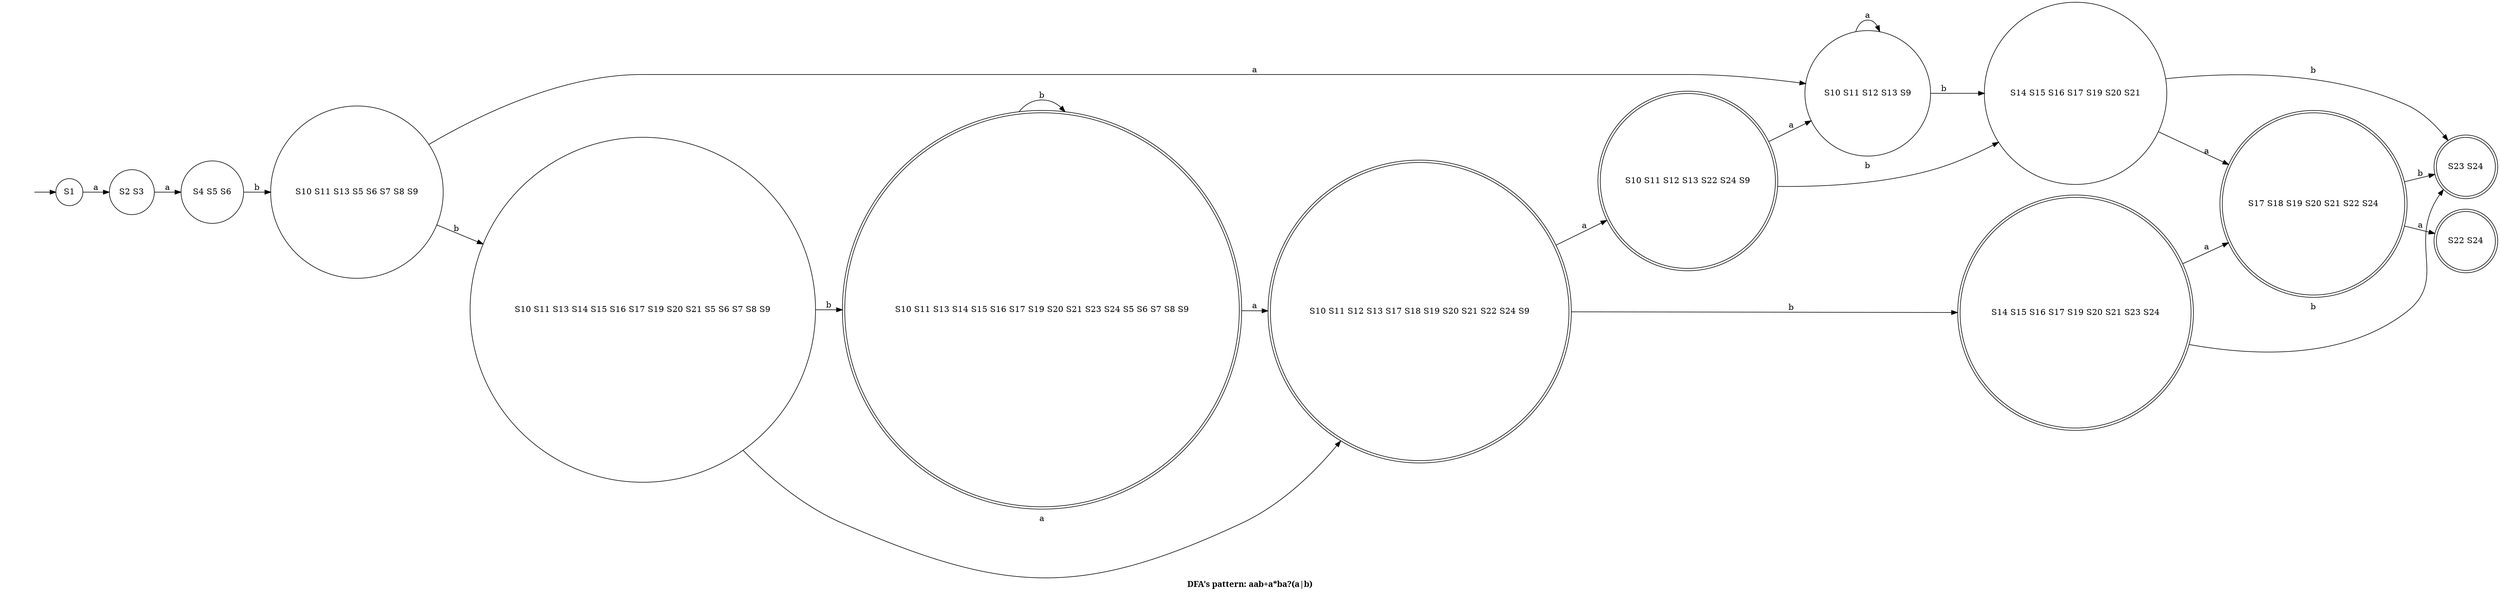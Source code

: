 digraph DFA {
	"" [shape=none]
	"" -> S1
	S1 [shape=circle]
	S1 -> "S2 S3" [label=a]
	"S2 S3" [shape=circle]
	"S2 S3" -> "S4 S5 S6" [label=a]
	"S4 S5 S6" [shape=circle]
	"S4 S5 S6" -> "S10 S11 S13 S5 S6 S7 S8 S9" [label=b]
	"S10 S11 S13 S5 S6 S7 S8 S9" [shape=circle]
	"S10 S11 S13 S5 S6 S7 S8 S9" -> "S10 S11 S12 S13 S9" [label=a]
	"S10 S11 S13 S5 S6 S7 S8 S9" -> "S10 S11 S13 S14 S15 S16 S17 S19 S20 S21 S5 S6 S7 S8 S9" [label=b]
	"S10 S11 S12 S13 S9" [shape=circle]
	"S10 S11 S12 S13 S9" -> "S10 S11 S12 S13 S9" [label=a]
	"S10 S11 S12 S13 S9" -> "S14 S15 S16 S17 S19 S20 S21" [label=b]
	"S10 S11 S13 S14 S15 S16 S17 S19 S20 S21 S5 S6 S7 S8 S9" [shape=circle]
	"S10 S11 S13 S14 S15 S16 S17 S19 S20 S21 S5 S6 S7 S8 S9" -> "S10 S11 S12 S13 S17 S18 S19 S20 S21 S22 S24 S9" [label=a]
	"S10 S11 S13 S14 S15 S16 S17 S19 S20 S21 S5 S6 S7 S8 S9" -> "S10 S11 S13 S14 S15 S16 S17 S19 S20 S21 S23 S24 S5 S6 S7 S8 S9" [label=b]
	"S14 S15 S16 S17 S19 S20 S21" [shape=circle]
	"S14 S15 S16 S17 S19 S20 S21" -> "S17 S18 S19 S20 S21 S22 S24" [label=a]
	"S14 S15 S16 S17 S19 S20 S21" -> "S23 S24" [label=b]
	"S10 S11 S12 S13 S17 S18 S19 S20 S21 S22 S24 S9" [shape=doublecircle]
	"S10 S11 S12 S13 S17 S18 S19 S20 S21 S22 S24 S9" -> "S10 S11 S12 S13 S22 S24 S9" [label=a]
	"S10 S11 S12 S13 S17 S18 S19 S20 S21 S22 S24 S9" -> "S14 S15 S16 S17 S19 S20 S21 S23 S24" [label=b]
	"S10 S11 S13 S14 S15 S16 S17 S19 S20 S21 S23 S24 S5 S6 S7 S8 S9" [shape=doublecircle]
	"S10 S11 S13 S14 S15 S16 S17 S19 S20 S21 S23 S24 S5 S6 S7 S8 S9" -> "S10 S11 S12 S13 S17 S18 S19 S20 S21 S22 S24 S9" [label=a]
	"S10 S11 S13 S14 S15 S16 S17 S19 S20 S21 S23 S24 S5 S6 S7 S8 S9" -> "S10 S11 S13 S14 S15 S16 S17 S19 S20 S21 S23 S24 S5 S6 S7 S8 S9" [label=b]
	"S17 S18 S19 S20 S21 S22 S24" [shape=doublecircle]
	"S17 S18 S19 S20 S21 S22 S24" -> "S22 S24" [label=a]
	"S17 S18 S19 S20 S21 S22 S24" -> "S23 S24" [label=b]
	"S23 S24" [shape=doublecircle]
	"S10 S11 S12 S13 S22 S24 S9" [shape=doublecircle]
	"S10 S11 S12 S13 S22 S24 S9" -> "S10 S11 S12 S13 S9" [label=a]
	"S10 S11 S12 S13 S22 S24 S9" -> "S14 S15 S16 S17 S19 S20 S21" [label=b]
	"S14 S15 S16 S17 S19 S20 S21 S23 S24" [shape=doublecircle]
	"S14 S15 S16 S17 S19 S20 S21 S23 S24" -> "S17 S18 S19 S20 S21 S22 S24" [label=a]
	"S14 S15 S16 S17 S19 S20 S21 S23 S24" -> "S23 S24" [label=b]
	"S22 S24" [shape=doublecircle]
	fontname=bold label="DFA's pattern: aab+a*ba?(a|b)" rankdir=LR
}
